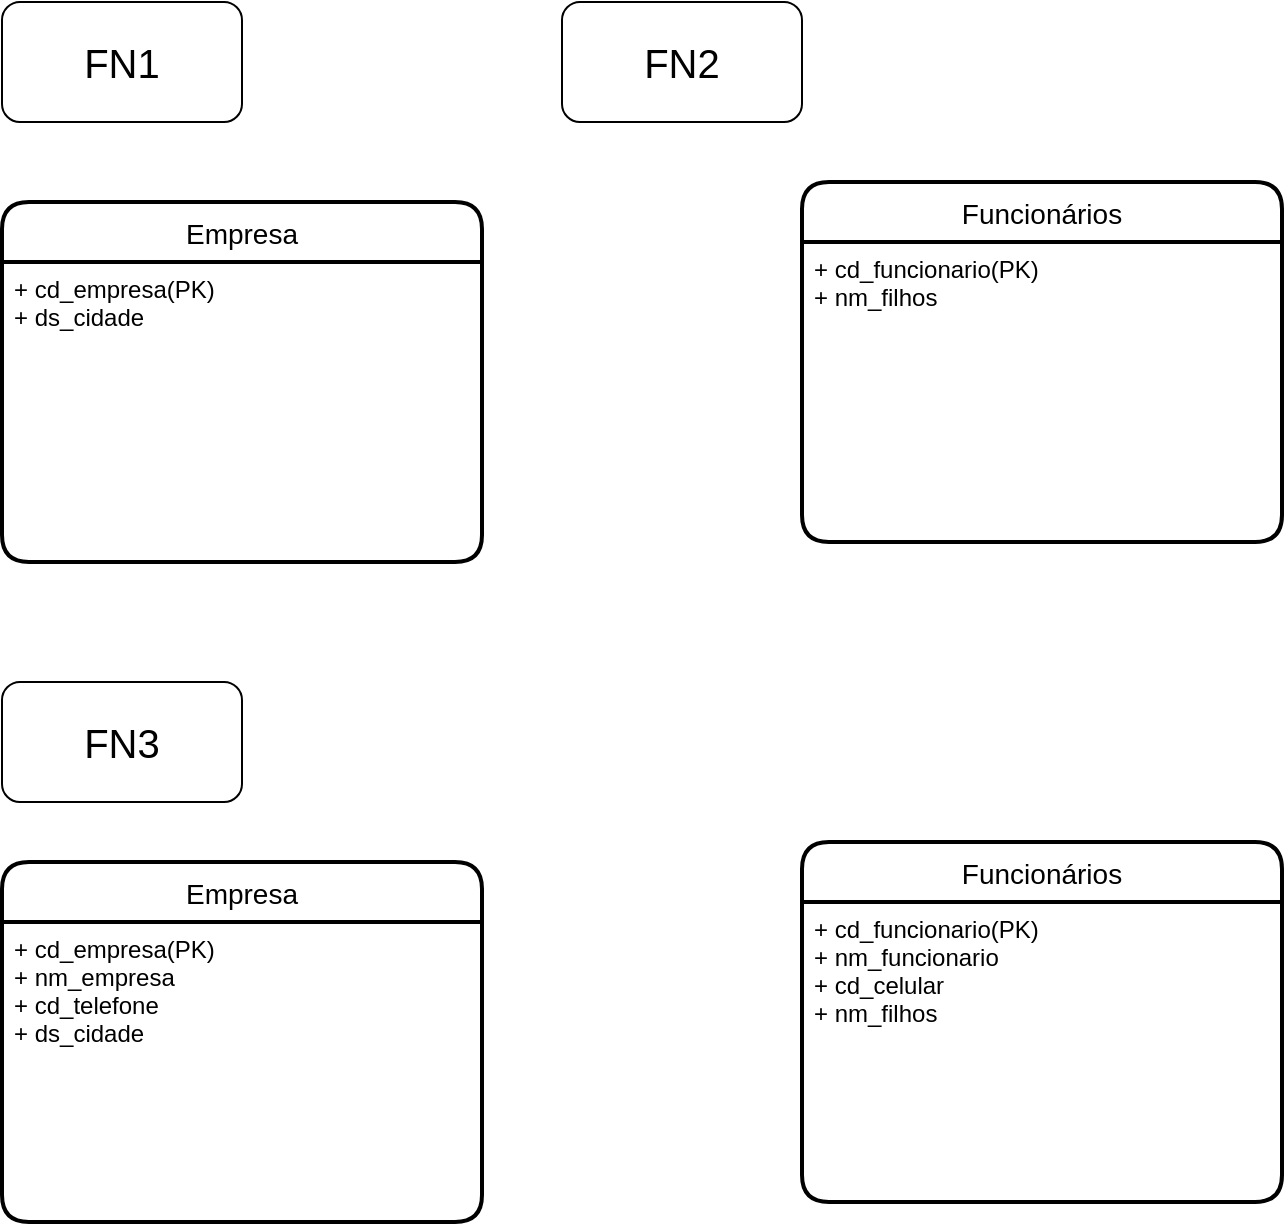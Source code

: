<mxfile version="13.7.5" type="github">
  <diagram id="y0vhaDIuUsFF-q2P19YN" name="Page-1">
    <mxGraphModel dx="1237" dy="673" grid="1" gridSize="10" guides="1" tooltips="1" connect="1" arrows="1" fold="1" page="1" pageScale="1" pageWidth="827" pageHeight="1169" math="0" shadow="0">
      <root>
        <mxCell id="0" />
        <mxCell id="1" parent="0" />
        <mxCell id="v412A7MM2bUP_NebAzWg-8" value="&lt;font style=&quot;font-size: 20px&quot;&gt;FN1&lt;/font&gt;" style="rounded=1;whiteSpace=wrap;html=1;" vertex="1" parent="1">
          <mxGeometry x="80" y="20" width="120" height="60" as="geometry" />
        </mxCell>
        <mxCell id="v412A7MM2bUP_NebAzWg-9" value="&lt;font style=&quot;font-size: 20px&quot;&gt;FN2&lt;/font&gt;" style="rounded=1;whiteSpace=wrap;html=1;" vertex="1" parent="1">
          <mxGeometry x="360" y="20" width="120" height="60" as="geometry" />
        </mxCell>
        <mxCell id="v412A7MM2bUP_NebAzWg-10" value="&lt;font style=&quot;font-size: 20px&quot;&gt;FN3&lt;/font&gt;" style="rounded=1;whiteSpace=wrap;html=1;" vertex="1" parent="1">
          <mxGeometry x="80" y="360" width="120" height="60" as="geometry" />
        </mxCell>
        <mxCell id="v412A7MM2bUP_NebAzWg-1" value="Empresa" style="swimlane;childLayout=stackLayout;horizontal=1;startSize=30;horizontalStack=0;rounded=1;fontSize=14;fontStyle=0;strokeWidth=2;resizeParent=0;resizeLast=1;shadow=0;dashed=0;align=center;" vertex="1" parent="1">
          <mxGeometry x="80" y="120" width="240" height="180" as="geometry" />
        </mxCell>
        <mxCell id="v412A7MM2bUP_NebAzWg-2" value="+ cd_empresa(PK)&#xa;+ ds_cidade" style="align=left;strokeColor=none;fillColor=none;spacingLeft=4;fontSize=12;verticalAlign=top;resizable=0;rotatable=0;part=1;" vertex="1" parent="v412A7MM2bUP_NebAzWg-1">
          <mxGeometry y="30" width="240" height="150" as="geometry" />
        </mxCell>
        <mxCell id="v412A7MM2bUP_NebAzWg-5" value="Funcionários" style="swimlane;childLayout=stackLayout;horizontal=1;startSize=30;horizontalStack=0;rounded=1;fontSize=14;fontStyle=0;strokeWidth=2;resizeParent=0;resizeLast=1;shadow=0;dashed=0;align=center;" vertex="1" parent="1">
          <mxGeometry x="480" y="110" width="240" height="180" as="geometry" />
        </mxCell>
        <mxCell id="v412A7MM2bUP_NebAzWg-6" value="+ cd_funcionario(PK)&#xa;+ nm_filhos" style="align=left;strokeColor=none;fillColor=none;spacingLeft=4;fontSize=12;verticalAlign=top;resizable=0;rotatable=0;part=1;" vertex="1" parent="v412A7MM2bUP_NebAzWg-5">
          <mxGeometry y="30" width="240" height="150" as="geometry" />
        </mxCell>
        <mxCell id="v412A7MM2bUP_NebAzWg-13" value="Funcionários" style="swimlane;childLayout=stackLayout;horizontal=1;startSize=30;horizontalStack=0;rounded=1;fontSize=14;fontStyle=0;strokeWidth=2;resizeParent=0;resizeLast=1;shadow=0;dashed=0;align=center;" vertex="1" parent="1">
          <mxGeometry x="480" y="440" width="240" height="180" as="geometry" />
        </mxCell>
        <mxCell id="v412A7MM2bUP_NebAzWg-14" value="+ cd_funcionario(PK)&#xa;+ nm_funcionario&#xa;+ cd_celular&#xa;+ nm_filhos" style="align=left;strokeColor=none;fillColor=none;spacingLeft=4;fontSize=12;verticalAlign=top;resizable=0;rotatable=0;part=1;" vertex="1" parent="v412A7MM2bUP_NebAzWg-13">
          <mxGeometry y="30" width="240" height="150" as="geometry" />
        </mxCell>
        <mxCell id="v412A7MM2bUP_NebAzWg-11" value="Empresa" style="swimlane;childLayout=stackLayout;horizontal=1;startSize=30;horizontalStack=0;rounded=1;fontSize=14;fontStyle=0;strokeWidth=2;resizeParent=0;resizeLast=1;shadow=0;dashed=0;align=center;" vertex="1" parent="1">
          <mxGeometry x="80" y="450" width="240" height="180" as="geometry" />
        </mxCell>
        <mxCell id="v412A7MM2bUP_NebAzWg-12" value="+ cd_empresa(PK)&#xa;+ nm_empresa&#xa;+ cd_telefone&#xa;+ ds_cidade" style="align=left;strokeColor=none;fillColor=none;spacingLeft=4;fontSize=12;verticalAlign=top;resizable=0;rotatable=0;part=1;" vertex="1" parent="v412A7MM2bUP_NebAzWg-11">
          <mxGeometry y="30" width="240" height="150" as="geometry" />
        </mxCell>
      </root>
    </mxGraphModel>
  </diagram>
</mxfile>
